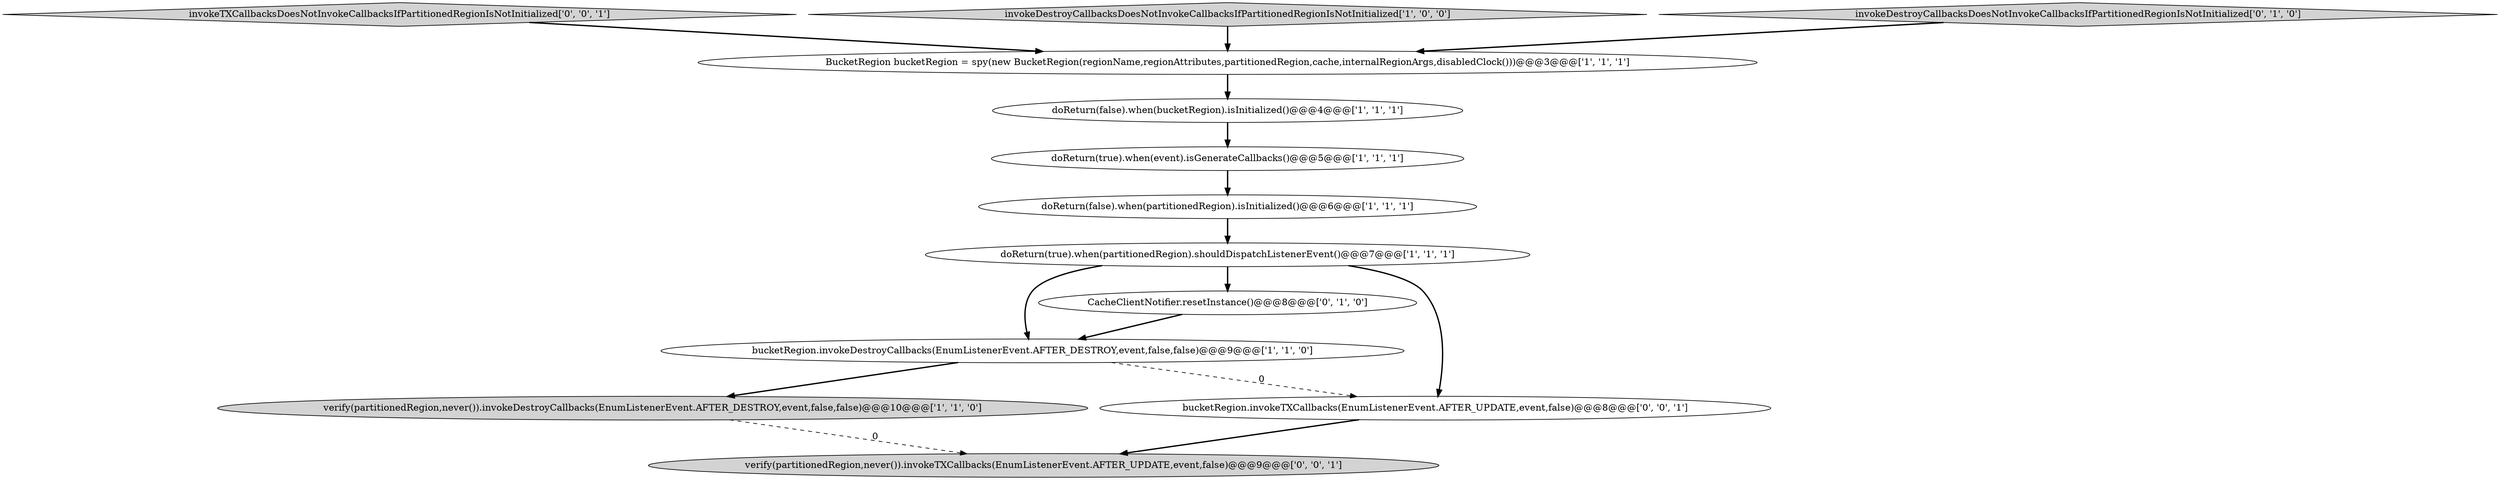 digraph {
12 [style = filled, label = "invokeTXCallbacksDoesNotInvokeCallbacksIfPartitionedRegionIsNotInitialized['0', '0', '1']", fillcolor = lightgray, shape = diamond image = "AAA0AAABBB3BBB"];
2 [style = filled, label = "bucketRegion.invokeDestroyCallbacks(EnumListenerEvent.AFTER_DESTROY,event,false,false)@@@9@@@['1', '1', '0']", fillcolor = white, shape = ellipse image = "AAA0AAABBB1BBB"];
5 [style = filled, label = "doReturn(true).when(partitionedRegion).shouldDispatchListenerEvent()@@@7@@@['1', '1', '1']", fillcolor = white, shape = ellipse image = "AAA0AAABBB1BBB"];
7 [style = filled, label = "doReturn(false).when(partitionedRegion).isInitialized()@@@6@@@['1', '1', '1']", fillcolor = white, shape = ellipse image = "AAA0AAABBB1BBB"];
9 [style = filled, label = "CacheClientNotifier.resetInstance()@@@8@@@['0', '1', '0']", fillcolor = white, shape = ellipse image = "AAA1AAABBB2BBB"];
6 [style = filled, label = "verify(partitionedRegion,never()).invokeDestroyCallbacks(EnumListenerEvent.AFTER_DESTROY,event,false,false)@@@10@@@['1', '1', '0']", fillcolor = lightgray, shape = ellipse image = "AAA0AAABBB1BBB"];
10 [style = filled, label = "bucketRegion.invokeTXCallbacks(EnumListenerEvent.AFTER_UPDATE,event,false)@@@8@@@['0', '0', '1']", fillcolor = white, shape = ellipse image = "AAA0AAABBB3BBB"];
11 [style = filled, label = "verify(partitionedRegion,never()).invokeTXCallbacks(EnumListenerEvent.AFTER_UPDATE,event,false)@@@9@@@['0', '0', '1']", fillcolor = lightgray, shape = ellipse image = "AAA0AAABBB3BBB"];
3 [style = filled, label = "invokeDestroyCallbacksDoesNotInvokeCallbacksIfPartitionedRegionIsNotInitialized['1', '0', '0']", fillcolor = lightgray, shape = diamond image = "AAA0AAABBB1BBB"];
1 [style = filled, label = "BucketRegion bucketRegion = spy(new BucketRegion(regionName,regionAttributes,partitionedRegion,cache,internalRegionArgs,disabledClock()))@@@3@@@['1', '1', '1']", fillcolor = white, shape = ellipse image = "AAA0AAABBB1BBB"];
8 [style = filled, label = "invokeDestroyCallbacksDoesNotInvokeCallbacksIfPartitionedRegionIsNotInitialized['0', '1', '0']", fillcolor = lightgray, shape = diamond image = "AAA0AAABBB2BBB"];
4 [style = filled, label = "doReturn(false).when(bucketRegion).isInitialized()@@@4@@@['1', '1', '1']", fillcolor = white, shape = ellipse image = "AAA0AAABBB1BBB"];
0 [style = filled, label = "doReturn(true).when(event).isGenerateCallbacks()@@@5@@@['1', '1', '1']", fillcolor = white, shape = ellipse image = "AAA0AAABBB1BBB"];
7->5 [style = bold, label=""];
5->2 [style = bold, label=""];
2->6 [style = bold, label=""];
9->2 [style = bold, label=""];
12->1 [style = bold, label=""];
2->10 [style = dashed, label="0"];
6->11 [style = dashed, label="0"];
10->11 [style = bold, label=""];
5->9 [style = bold, label=""];
5->10 [style = bold, label=""];
4->0 [style = bold, label=""];
3->1 [style = bold, label=""];
0->7 [style = bold, label=""];
1->4 [style = bold, label=""];
8->1 [style = bold, label=""];
}
